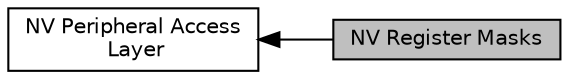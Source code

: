 digraph "NV Register Masks"
{
  edge [fontname="Helvetica",fontsize="10",labelfontname="Helvetica",labelfontsize="10"];
  node [fontname="Helvetica",fontsize="10",shape=box];
  rankdir=LR;
  Node2 [label="NV Peripheral Access\l Layer",height=0.2,width=0.4,color="black", fillcolor="white", style="filled",URL="$group___n_v___peripheral___access___layer.html",tooltip=" "];
  Node1 [label="NV Register Masks",height=0.2,width=0.4,color="black", fillcolor="grey75", style="filled", fontcolor="black",tooltip=" "];
  Node2->Node1 [shape=plaintext, dir="back", style="solid"];
}

